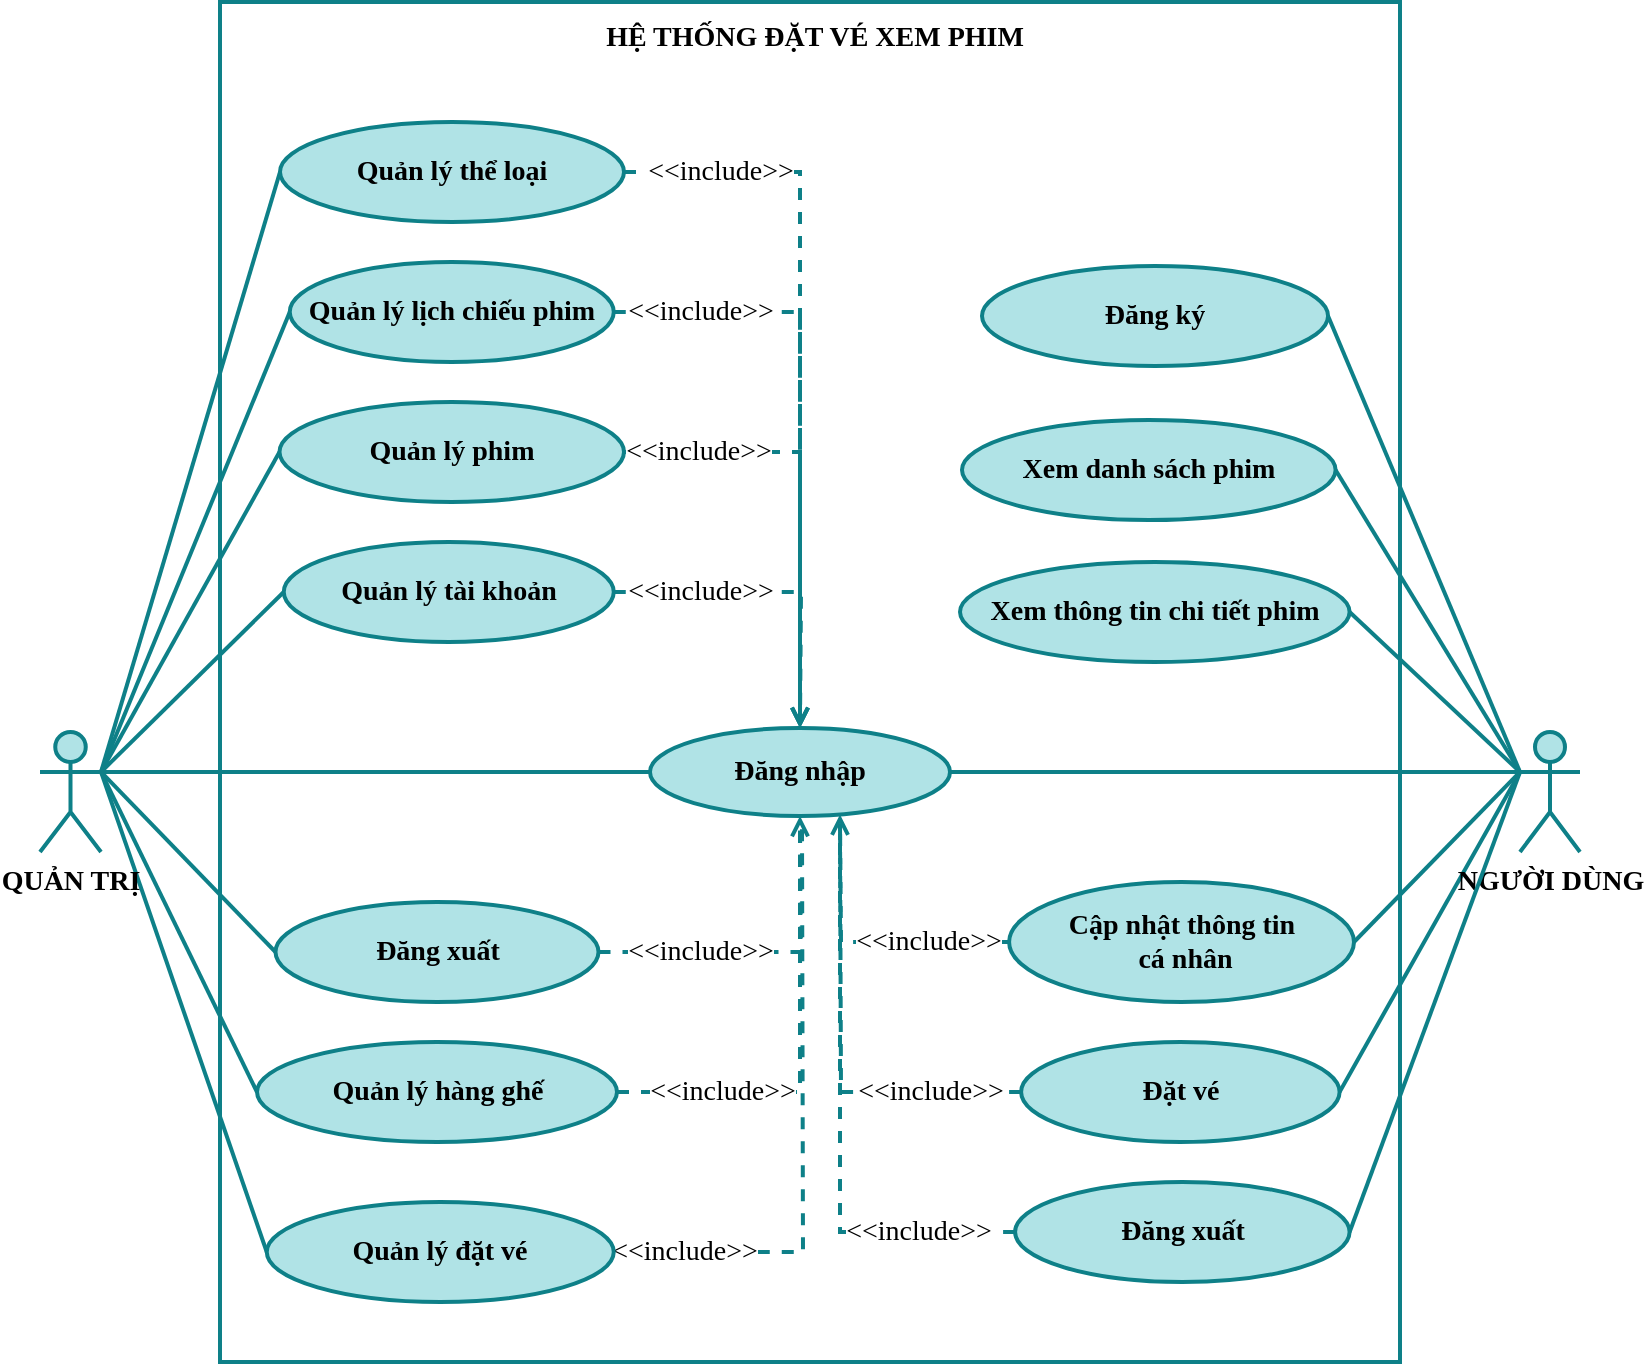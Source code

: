 <mxfile version="24.7.5" pages="9">
  <diagram name="Tổng quát" id="bXhaMF1UyFTe2ky1WI66">
    <mxGraphModel grid="1" page="1" gridSize="10" guides="1" tooltips="1" connect="1" arrows="1" fold="1" pageScale="1" pageWidth="827" pageHeight="1169" math="0" shadow="0">
      <root>
        <mxCell id="0" />
        <mxCell id="1" parent="0" />
        <mxCell id="pfNnt6lGvw1NhXSHuECi-1" value="" style="rounded=0;whiteSpace=wrap;html=1;fontStyle=1;fontSize=14;strokeWidth=2;fontFamily=Times New Roman;labelBackgroundColor=#D4E1F5;fillColor=default;strokeColor=#0e8088;" vertex="1" parent="1">
          <mxGeometry x="250" y="190" width="590" height="680" as="geometry" />
        </mxCell>
        <mxCell id="pfNnt6lGvw1NhXSHuECi-2" style="rounded=0;orthogonalLoop=1;jettySize=auto;html=1;exitX=0;exitY=0.333;exitDx=0;exitDy=0;exitPerimeter=0;entryX=1;entryY=0.5;entryDx=0;entryDy=0;labelBackgroundColor=#D4E1F5;endArrow=none;endFill=0;elbow=vertical;strokeWidth=2;fontFamily=Times New Roman;fontSize=14;fillColor=#b0e3e6;strokeColor=#0e8088;" edge="1" parent="1" source="pfNnt6lGvw1NhXSHuECi-4" target="pfNnt6lGvw1NhXSHuECi-19">
          <mxGeometry relative="1" as="geometry" />
        </mxCell>
        <mxCell id="pfNnt6lGvw1NhXSHuECi-3" style="rounded=0;orthogonalLoop=1;jettySize=auto;html=1;exitX=0;exitY=0.333;exitDx=0;exitDy=0;exitPerimeter=0;entryX=1;entryY=0.5;entryDx=0;entryDy=0;strokeWidth=2;fontFamily=Times New Roman;fontSize=14;endArrow=none;endFill=0;fillColor=#b0e3e6;strokeColor=#0e8088;" edge="1" parent="1" source="pfNnt6lGvw1NhXSHuECi-4" target="pfNnt6lGvw1NhXSHuECi-44">
          <mxGeometry relative="1" as="geometry" />
        </mxCell>
        <mxCell id="pfNnt6lGvw1NhXSHuECi-4" value="NGƯỜI DÙNG" style="shape=umlActor;verticalLabelPosition=bottom;verticalAlign=top;html=1;outlineConnect=0;fontStyle=1;shadow=0;strokeWidth=2;fontSize=14;fontFamily=Times New Roman;labelBackgroundColor=none;fillColor=#b0e3e6;strokeColor=#0e8088;" vertex="1" parent="1">
          <mxGeometry x="900" y="555" width="30" height="60" as="geometry" />
        </mxCell>
        <mxCell id="pfNnt6lGvw1NhXSHuECi-5" value="HỆ THỐNG ĐẶT VÉ XEM PHIM" style="text;html=1;align=center;verticalAlign=middle;whiteSpace=wrap;rounded=0;fontSize=14;fontStyle=1;strokeWidth=2;fontFamily=Times New Roman;labelBackgroundColor=default;fillColor=none;strokeColor=none;" vertex="1" parent="1">
          <mxGeometry x="430" y="194" width="235" height="27" as="geometry" />
        </mxCell>
        <mxCell id="pfNnt6lGvw1NhXSHuECi-6" style="rounded=0;orthogonalLoop=1;jettySize=auto;html=1;exitX=0;exitY=0.333;exitDx=0;exitDy=0;exitPerimeter=0;labelBackgroundColor=#D4E1F5;endArrow=none;endFill=0;elbow=vertical;entryX=1;entryY=0.5;entryDx=0;entryDy=0;strokeWidth=2;fontFamily=Times New Roman;fontSize=14;fillColor=#b0e3e6;strokeColor=#0e8088;" edge="1" parent="1" source="pfNnt6lGvw1NhXSHuECi-4" target="pfNnt6lGvw1NhXSHuECi-25">
          <mxGeometry relative="1" as="geometry">
            <mxPoint x="950" y="758" as="sourcePoint" />
          </mxGeometry>
        </mxCell>
        <mxCell id="pfNnt6lGvw1NhXSHuECi-7" style="rounded=0;orthogonalLoop=1;jettySize=auto;html=1;exitX=1;exitY=0.333;exitDx=0;exitDy=0;exitPerimeter=0;labelBackgroundColor=#D4E1F5;endArrow=none;endFill=0;entryX=0;entryY=0.5;entryDx=0;entryDy=0;strokeWidth=2;fontFamily=Times New Roman;fontSize=14;fillColor=#b0e3e6;strokeColor=#0e8088;" edge="1" parent="1" source="pfNnt6lGvw1NhXSHuECi-31" target="pfNnt6lGvw1NhXSHuECi-12">
          <mxGeometry relative="1" as="geometry" />
        </mxCell>
        <mxCell id="pfNnt6lGvw1NhXSHuECi-8" style="rounded=0;orthogonalLoop=1;jettySize=auto;html=1;exitX=1;exitY=0.333;exitDx=0;exitDy=0;exitPerimeter=0;entryX=0;entryY=0.5;entryDx=0;entryDy=0;labelBackgroundColor=#D4E1F5;endArrow=none;endFill=0;strokeWidth=2;fontFamily=Times New Roman;fontSize=14;fillColor=#b0e3e6;strokeColor=#0e8088;" edge="1" parent="1" source="pfNnt6lGvw1NhXSHuECi-31" target="pfNnt6lGvw1NhXSHuECi-14">
          <mxGeometry relative="1" as="geometry" />
        </mxCell>
        <mxCell id="pfNnt6lGvw1NhXSHuECi-9" style="rounded=0;orthogonalLoop=1;jettySize=auto;html=1;exitX=1;exitY=0.333;exitDx=0;exitDy=0;exitPerimeter=0;labelBackgroundColor=#D4E1F5;endArrow=none;endFill=0;entryX=0;entryY=0.5;entryDx=0;entryDy=0;strokeWidth=2;fontFamily=Times New Roman;fontSize=14;fillColor=#b0e3e6;strokeColor=#0e8088;" edge="1" parent="1" source="pfNnt6lGvw1NhXSHuECi-31" target="pfNnt6lGvw1NhXSHuECi-23">
          <mxGeometry relative="1" as="geometry" />
        </mxCell>
        <mxCell id="pfNnt6lGvw1NhXSHuECi-10" style="rounded=0;orthogonalLoop=1;jettySize=auto;html=1;exitX=1;exitY=0.333;exitDx=0;exitDy=0;exitPerimeter=0;entryX=0;entryY=0.5;entryDx=0;entryDy=0;labelBackgroundColor=#D4E1F5;endArrow=none;endFill=0;strokeWidth=2;fontFamily=Times New Roman;fontSize=14;fillColor=#b0e3e6;strokeColor=#0e8088;" edge="1" parent="1" source="pfNnt6lGvw1NhXSHuECi-31" target="pfNnt6lGvw1NhXSHuECi-21">
          <mxGeometry relative="1" as="geometry" />
        </mxCell>
        <mxCell id="pfNnt6lGvw1NhXSHuECi-11" value="&amp;lt;&amp;lt;include&amp;gt;&amp;gt;" style="edgeStyle=orthogonalEdgeStyle;rounded=0;orthogonalLoop=1;jettySize=auto;exitX=1;exitY=0.5;exitDx=0;exitDy=0;dashed=1;labelBackgroundColor=default;endArrow=open;endFill=0;strokeWidth=2;entryX=0.5;entryY=0;entryDx=0;entryDy=0;fontFamily=Times New Roman;fontSize=14;html=1;labelBorderColor=none;fillColor=#b0e3e6;strokeColor=#0e8088;" edge="1" parent="1" source="pfNnt6lGvw1NhXSHuECi-12" target="pfNnt6lGvw1NhXSHuECi-17">
          <mxGeometry x="-0.714" relative="1" as="geometry">
            <mxPoint x="590" y="540" as="targetPoint" />
            <mxPoint as="offset" />
          </mxGeometry>
        </mxCell>
        <mxCell id="pfNnt6lGvw1NhXSHuECi-12" value="Quản lý lịch chiếu phim" style="ellipse;whiteSpace=wrap;html=1;fontStyle=1;fontSize=14;strokeWidth=2;fontFamily=Times New Roman;labelBackgroundColor=none;fillColor=#b0e3e6;strokeColor=#0e8088;" vertex="1" parent="1">
          <mxGeometry x="284.88" y="320" width="162" height="50" as="geometry" />
        </mxCell>
        <mxCell id="pfNnt6lGvw1NhXSHuECi-13" value="&amp;lt;&amp;lt;include&amp;gt;&amp;gt;" style="edgeStyle=orthogonalEdgeStyle;rounded=0;orthogonalLoop=1;jettySize=auto;html=1;exitX=1;exitY=0.5;exitDx=0;exitDy=0;dashed=1;labelBackgroundColor=default;endArrow=open;endFill=0;strokeWidth=2;entryX=0.5;entryY=0;entryDx=0;entryDy=0;fontSize=14;fontFamily=Times New Roman;fillColor=#b0e3e6;strokeColor=#0e8088;" edge="1" parent="1" source="pfNnt6lGvw1NhXSHuECi-14" target="pfNnt6lGvw1NhXSHuECi-17">
          <mxGeometry x="-0.678" relative="1" as="geometry">
            <mxPoint x="590" y="550" as="targetPoint" />
            <mxPoint as="offset" />
          </mxGeometry>
        </mxCell>
        <mxCell id="pfNnt6lGvw1NhXSHuECi-14" value="Quản lý phim" style="ellipse;whiteSpace=wrap;html=1;fontStyle=1;fontSize=14;strokeWidth=2;fontFamily=Times New Roman;labelBackgroundColor=none;fillColor=#b0e3e6;strokeColor=#0e8088;" vertex="1" parent="1">
          <mxGeometry x="279.75" y="390" width="172.25" height="50" as="geometry" />
        </mxCell>
        <mxCell id="pfNnt6lGvw1NhXSHuECi-15" style="rounded=0;orthogonalLoop=1;jettySize=auto;html=1;exitX=1;exitY=0.5;exitDx=0;exitDy=0;entryX=0;entryY=0.333;entryDx=0;entryDy=0;entryPerimeter=0;endArrow=none;endFill=0;elbow=vertical;strokeWidth=2;fontFamily=Times New Roman;fontSize=14;labelBackgroundColor=#D4E1F5;fillColor=#b0e3e6;strokeColor=#0e8088;" edge="1" parent="1" source="pfNnt6lGvw1NhXSHuECi-17" target="pfNnt6lGvw1NhXSHuECi-4">
          <mxGeometry relative="1" as="geometry" />
        </mxCell>
        <mxCell id="pfNnt6lGvw1NhXSHuECi-16" style="rounded=0;orthogonalLoop=1;jettySize=auto;html=1;exitX=0;exitY=0.5;exitDx=0;exitDy=0;entryX=1;entryY=0.333;entryDx=0;entryDy=0;entryPerimeter=0;endArrow=none;endFill=0;strokeWidth=2;fontFamily=Times New Roman;fontSize=14;labelBackgroundColor=#D4E1F5;fillColor=#b0e3e6;strokeColor=#0e8088;" edge="1" parent="1" source="pfNnt6lGvw1NhXSHuECi-17" target="pfNnt6lGvw1NhXSHuECi-31">
          <mxGeometry relative="1" as="geometry" />
        </mxCell>
        <mxCell id="pfNnt6lGvw1NhXSHuECi-17" value="Đăng nhập" style="ellipse;whiteSpace=wrap;html=1;fontStyle=1;fontSize=14;strokeWidth=2;fontFamily=Times New Roman;labelBackgroundColor=none;fillColor=#b0e3e6;strokeColor=#0e8088;" vertex="1" parent="1">
          <mxGeometry x="465" y="553" width="150" height="44" as="geometry" />
        </mxCell>
        <mxCell id="pfNnt6lGvw1NhXSHuECi-18" value="&amp;lt;&amp;lt;include&amp;gt;&amp;gt;" style="edgeStyle=orthogonalEdgeStyle;rounded=0;orthogonalLoop=1;jettySize=auto;html=1;exitX=0;exitY=0.5;exitDx=0;exitDy=0;strokeWidth=2;endArrow=none;endFill=0;dashed=1;fontFamily=Times New Roman;fontSize=14;labelBackgroundColor=default;fillColor=#b0e3e6;strokeColor=#0e8088;" edge="1" parent="1" source="pfNnt6lGvw1NhXSHuECi-19">
          <mxGeometry x="-0.433" relative="1" as="geometry">
            <mxPoint x="560" y="600" as="targetPoint" />
            <mxPoint as="offset" />
          </mxGeometry>
        </mxCell>
        <mxCell id="pfNnt6lGvw1NhXSHuECi-19" value="Cập nhật thông tin&lt;div&gt;&amp;nbsp;cá nhân&lt;/div&gt;" style="ellipse;whiteSpace=wrap;html=1;fontStyle=1;fontSize=14;strokeWidth=2;fontFamily=Times New Roman;labelBackgroundColor=none;fillColor=#b0e3e6;strokeColor=#0e8088;" vertex="1" parent="1">
          <mxGeometry x="644.55" y="630" width="172.45" height="60" as="geometry" />
        </mxCell>
        <mxCell id="pfNnt6lGvw1NhXSHuECi-20" value="&amp;lt;&amp;lt;include&amp;gt;&amp;gt;" style="edgeStyle=orthogonalEdgeStyle;rounded=0;orthogonalLoop=1;jettySize=auto;html=1;exitX=1;exitY=0.5;exitDx=0;exitDy=0;dashed=1;labelBackgroundColor=default;endArrow=open;endFill=0;strokeWidth=2;fontSize=14;fontFamily=Times New Roman;fillColor=#b0e3e6;strokeColor=#0e8088;" edge="1" parent="1" source="pfNnt6lGvw1NhXSHuECi-21" target="pfNnt6lGvw1NhXSHuECi-17">
          <mxGeometry x="-0.551" relative="1" as="geometry">
            <mxPoint x="570" y="594" as="targetPoint" />
            <mxPoint x="1" as="offset" />
          </mxGeometry>
        </mxCell>
        <mxCell id="pfNnt6lGvw1NhXSHuECi-21" value="Quản lý hàng ghế" style="ellipse;whiteSpace=wrap;html=1;fontStyle=1;fontSize=14;strokeWidth=2;fontFamily=Times New Roman;labelBackgroundColor=none;fillColor=#b0e3e6;strokeColor=#0e8088;" vertex="1" parent="1">
          <mxGeometry x="268.5" y="710" width="180" height="50" as="geometry" />
        </mxCell>
        <mxCell id="pfNnt6lGvw1NhXSHuECi-22" value="&amp;lt;&amp;lt;include&amp;gt;&amp;gt;" style="edgeStyle=orthogonalEdgeStyle;rounded=0;orthogonalLoop=1;jettySize=auto;html=1;exitX=1;exitY=0.5;exitDx=0;exitDy=0;dashed=1;labelBackgroundColor=default;endArrow=none;endFill=0;strokeWidth=2;fontSize=14;fontFamily=Times New Roman;fillColor=#b0e3e6;strokeColor=#0e8088;" edge="1" parent="1" source="pfNnt6lGvw1NhXSHuECi-23">
          <mxGeometry x="-0.456" relative="1" as="geometry">
            <mxPoint x="540" y="550" as="targetPoint" />
            <mxPoint as="offset" />
          </mxGeometry>
        </mxCell>
        <mxCell id="pfNnt6lGvw1NhXSHuECi-23" value="Quản lý tài khoản" style="ellipse;whiteSpace=wrap;html=1;fontStyle=1;fontSize=14;strokeWidth=2;fontFamily=Times New Roman;labelBackgroundColor=none;fillColor=#b0e3e6;strokeColor=#0e8088;" vertex="1" parent="1">
          <mxGeometry x="281.88" y="460" width="165" height="50" as="geometry" />
        </mxCell>
        <mxCell id="pfNnt6lGvw1NhXSHuECi-24" value="&amp;lt;&amp;lt;include&amp;gt;&amp;gt;" style="edgeStyle=orthogonalEdgeStyle;rounded=0;orthogonalLoop=1;jettySize=auto;html=1;exitX=0;exitY=0.5;exitDx=0;exitDy=0;dashed=1;labelBackgroundColor=default;endArrow=open;endFill=0;strokeWidth=2;fontSize=14;fontFamily=Times New Roman;fillColor=#b0e3e6;strokeColor=#0e8088;" edge="1" parent="1" source="pfNnt6lGvw1NhXSHuECi-25" target="pfNnt6lGvw1NhXSHuECi-17">
          <mxGeometry x="-0.668" relative="1" as="geometry">
            <mxPoint x="590" y="556" as="targetPoint" />
            <Array as="points">
              <mxPoint x="560" y="805" />
            </Array>
            <mxPoint as="offset" />
          </mxGeometry>
        </mxCell>
        <mxCell id="pfNnt6lGvw1NhXSHuECi-25" value="Đăng xuất" style="ellipse;whiteSpace=wrap;html=1;fontStyle=1;fontSize=14;strokeWidth=2;fontFamily=Times New Roman;labelBackgroundColor=none;fillColor=#b0e3e6;strokeColor=#0e8088;" vertex="1" parent="1">
          <mxGeometry x="647.55" y="780" width="167.25" height="50" as="geometry" />
        </mxCell>
        <mxCell id="pfNnt6lGvw1NhXSHuECi-26" value="&amp;lt;&amp;lt;include&amp;gt;&amp;gt;" style="edgeStyle=orthogonalEdgeStyle;rounded=0;orthogonalLoop=1;jettySize=auto;html=1;exitX=1;exitY=0.5;exitDx=0;exitDy=0;entryX=0.5;entryY=0;entryDx=0;entryDy=0;labelBackgroundColor=default;labelBorderColor=none;fontFamily=Times New Roman;fontSize=14;fontColor=default;endArrow=open;endFill=0;strokeWidth=2;dashed=1;fillColor=#b0e3e6;strokeColor=#0e8088;" edge="1" parent="1" source="pfNnt6lGvw1NhXSHuECi-27" target="pfNnt6lGvw1NhXSHuECi-17">
          <mxGeometry x="-0.737" relative="1" as="geometry">
            <mxPoint as="offset" />
          </mxGeometry>
        </mxCell>
        <mxCell id="pfNnt6lGvw1NhXSHuECi-27" value="Quản lý thể loại" style="ellipse;whiteSpace=wrap;html=1;fontStyle=1;fontSize=14;strokeWidth=2;fontFamily=Times New Roman;labelBackgroundColor=none;fillColor=#b0e3e6;strokeColor=#0e8088;" vertex="1" parent="1">
          <mxGeometry x="280" y="250" width="172" height="50" as="geometry" />
        </mxCell>
        <mxCell id="pfNnt6lGvw1NhXSHuECi-28" style="rounded=0;orthogonalLoop=1;jettySize=auto;html=1;exitX=1;exitY=0.333;exitDx=0;exitDy=0;exitPerimeter=0;entryX=0;entryY=0.5;entryDx=0;entryDy=0;strokeWidth=2;endArrow=none;endFill=0;fillColor=#b0e3e6;strokeColor=#0e8088;" edge="1" parent="1" source="pfNnt6lGvw1NhXSHuECi-31" target="pfNnt6lGvw1NhXSHuECi-34">
          <mxGeometry relative="1" as="geometry" />
        </mxCell>
        <mxCell id="pfNnt6lGvw1NhXSHuECi-30" style="edgeStyle=none;rounded=0;orthogonalLoop=1;jettySize=auto;html=1;exitX=1;exitY=0.333;exitDx=0;exitDy=0;exitPerimeter=0;entryX=0;entryY=0.5;entryDx=0;entryDy=0;strokeWidth=2;fontFamily=Times New Roman;fontSize=14;endArrow=none;endFill=0;fillColor=#b0e3e6;strokeColor=#0e8088;" edge="1" parent="1" source="pfNnt6lGvw1NhXSHuECi-31" target="pfNnt6lGvw1NhXSHuECi-46">
          <mxGeometry relative="1" as="geometry" />
        </mxCell>
        <mxCell id="pfNnt6lGvw1NhXSHuECi-31" value="QUẢN TRỊ" style="shape=umlActor;verticalLabelPosition=bottom;verticalAlign=top;html=1;outlineConnect=0;fontSize=14;fontStyle=1;strokeWidth=2;fontFamily=Times New Roman;labelBackgroundColor=none;fillColor=#b0e3e6;strokeColor=#0e8088;" vertex="1" parent="1">
          <mxGeometry x="160" y="555" width="30.5" height="60" as="geometry" />
        </mxCell>
        <mxCell id="pfNnt6lGvw1NhXSHuECi-32" value="" style="rounded=0;orthogonalLoop=1;jettySize=auto;html=1;exitX=0;exitY=0.5;exitDx=0;exitDy=0;labelBackgroundColor=#D4E1F5;labelBorderColor=none;fontFamily=Times New Roman;fontSize=14;fontColor=default;endArrow=none;endFill=0;strokeWidth=2;entryX=1;entryY=0.333;entryDx=0;entryDy=0;entryPerimeter=0;fillColor=#b0e3e6;strokeColor=#0e8088;" edge="1" parent="1" source="pfNnt6lGvw1NhXSHuECi-27" target="pfNnt6lGvw1NhXSHuECi-31">
          <mxGeometry relative="1" as="geometry">
            <mxPoint x="150" y="580" as="targetPoint" />
            <mxPoint x="272.5" y="355" as="sourcePoint" />
          </mxGeometry>
        </mxCell>
        <mxCell id="pfNnt6lGvw1NhXSHuECi-33" value="&amp;lt;&amp;lt;include&amp;gt;&amp;gt;" style="edgeStyle=orthogonalEdgeStyle;rounded=0;orthogonalLoop=1;jettySize=auto;html=1;exitX=1;exitY=0.5;exitDx=0;exitDy=0;endArrow=none;endFill=0;strokeWidth=2;dashed=1;fontSize=14;fontFamily=Times New Roman;labelBackgroundColor=default;fillColor=#b0e3e6;strokeColor=#0e8088;" edge="1" parent="1" source="pfNnt6lGvw1NhXSHuECi-34">
          <mxGeometry x="-0.388" relative="1" as="geometry">
            <mxPoint x="540" y="600" as="targetPoint" />
            <mxPoint as="offset" />
          </mxGeometry>
        </mxCell>
        <mxCell id="pfNnt6lGvw1NhXSHuECi-34" value="Đăng xuất" style="ellipse;whiteSpace=wrap;html=1;fontStyle=1;fontSize=14;strokeWidth=2;fontFamily=Times New Roman;labelBackgroundColor=none;fillColor=#b0e3e6;strokeColor=#0e8088;" vertex="1" parent="1">
          <mxGeometry x="277.75" y="640" width="161.5" height="50" as="geometry" />
        </mxCell>
        <mxCell id="pfNnt6lGvw1NhXSHuECi-37" style="edgeStyle=none;rounded=0;orthogonalLoop=1;jettySize=auto;html=1;exitX=1;exitY=0.5;exitDx=0;exitDy=0;entryX=0;entryY=0.333;entryDx=0;entryDy=0;entryPerimeter=0;endArrow=none;endFill=0;strokeWidth=2;fillColor=#b0e3e6;strokeColor=#0e8088;" edge="1" parent="1" source="pfNnt6lGvw1NhXSHuECi-38" target="pfNnt6lGvw1NhXSHuECi-4">
          <mxGeometry relative="1" as="geometry" />
        </mxCell>
        <mxCell id="pfNnt6lGvw1NhXSHuECi-38" value="Xem danh sách phim" style="ellipse;whiteSpace=wrap;html=1;fontStyle=1;fontSize=14;strokeWidth=2;fontFamily=Times New Roman;labelBackgroundColor=none;fillColor=#b0e3e6;strokeColor=#0e8088;" vertex="1" parent="1">
          <mxGeometry x="621" y="399" width="186.8" height="50" as="geometry" />
        </mxCell>
        <mxCell id="pfNnt6lGvw1NhXSHuECi-39" style="edgeStyle=none;rounded=0;orthogonalLoop=1;jettySize=auto;html=1;exitX=1;exitY=0.5;exitDx=0;exitDy=0;entryX=0;entryY=0.333;entryDx=0;entryDy=0;entryPerimeter=0;endArrow=none;endFill=0;strokeWidth=2;fillColor=#b0e3e6;strokeColor=#0e8088;" edge="1" parent="1" source="pfNnt6lGvw1NhXSHuECi-40" target="pfNnt6lGvw1NhXSHuECi-4">
          <mxGeometry relative="1" as="geometry" />
        </mxCell>
        <mxCell id="pfNnt6lGvw1NhXSHuECi-40" value="Xem thông tin chi tiết phim" style="ellipse;whiteSpace=wrap;html=1;fontStyle=1;fontSize=14;strokeWidth=2;fontFamily=Times New Roman;labelBackgroundColor=none;fillColor=#b0e3e6;strokeColor=#0e8088;" vertex="1" parent="1">
          <mxGeometry x="620" y="470" width="194.8" height="50" as="geometry" />
        </mxCell>
        <mxCell id="pfNnt6lGvw1NhXSHuECi-41" style="edgeStyle=none;rounded=0;orthogonalLoop=1;jettySize=auto;html=1;exitX=1;exitY=0.5;exitDx=0;exitDy=0;entryX=0;entryY=0.333;entryDx=0;entryDy=0;entryPerimeter=0;endArrow=none;endFill=0;strokeWidth=2;fillColor=#b0e3e6;strokeColor=#0e8088;" edge="1" parent="1" source="pfNnt6lGvw1NhXSHuECi-42" target="pfNnt6lGvw1NhXSHuECi-4">
          <mxGeometry relative="1" as="geometry" />
        </mxCell>
        <mxCell id="pfNnt6lGvw1NhXSHuECi-42" value="Đăng ký" style="ellipse;whiteSpace=wrap;html=1;fontStyle=1;fontSize=14;strokeWidth=2;fontFamily=Times New Roman;labelBackgroundColor=none;fillColor=#b0e3e6;strokeColor=#0e8088;" vertex="1" parent="1">
          <mxGeometry x="631" y="322" width="173.03" height="50" as="geometry" />
        </mxCell>
        <mxCell id="pfNnt6lGvw1NhXSHuECi-43" value="&amp;lt;&amp;lt;include&amp;gt;&amp;gt;" style="edgeStyle=orthogonalEdgeStyle;rounded=0;orthogonalLoop=1;jettySize=auto;html=1;exitX=0;exitY=0.5;exitDx=0;exitDy=0;strokeWidth=2;fillColor=#b0e3e6;strokeColor=#0e8088;dashed=1;fontSize=14;fontFamily=Times New Roman;endArrow=none;endFill=0;" edge="1" parent="1" source="pfNnt6lGvw1NhXSHuECi-44">
          <mxGeometry x="-0.591" relative="1" as="geometry">
            <mxPoint x="560" y="600" as="targetPoint" />
            <mxPoint as="offset" />
          </mxGeometry>
        </mxCell>
        <mxCell id="pfNnt6lGvw1NhXSHuECi-44" value="Đặt vé" style="ellipse;whiteSpace=wrap;html=1;fontStyle=1;fontSize=14;strokeWidth=2;fontFamily=Times New Roman;labelBackgroundColor=none;fillColor=#b0e3e6;strokeColor=#0e8088;" vertex="1" parent="1">
          <mxGeometry x="650.55" y="710" width="159.25" height="50" as="geometry" />
        </mxCell>
        <mxCell id="pfNnt6lGvw1NhXSHuECi-45" value="&amp;lt;&amp;lt;include&amp;gt;&amp;gt;" style="rounded=0;orthogonalLoop=1;jettySize=auto;html=1;exitX=1;exitY=0.5;exitDx=0;exitDy=0;strokeWidth=2;fontFamily=Times New Roman;fontSize=14;endArrow=none;endFill=0;dashed=1;edgeStyle=orthogonalEdgeStyle;fillColor=#b0e3e6;strokeColor=#0e8088;" edge="1" parent="1" source="pfNnt6lGvw1NhXSHuECi-46">
          <mxGeometry x="-0.771" relative="1" as="geometry">
            <mxPoint x="541" y="600" as="targetPoint" />
            <mxPoint x="447.88" y="875" as="sourcePoint" />
            <mxPoint as="offset" />
          </mxGeometry>
        </mxCell>
        <mxCell id="pfNnt6lGvw1NhXSHuECi-46" value="Quản lý đặt vé" style="ellipse;whiteSpace=wrap;html=1;fontStyle=1;fontSize=14;strokeWidth=2;fontFamily=Times New Roman;labelBackgroundColor=none;fillColor=#b0e3e6;strokeColor=#0e8088;" vertex="1" parent="1">
          <mxGeometry x="273.38" y="790" width="173.5" height="50" as="geometry" />
        </mxCell>
      </root>
    </mxGraphModel>
  </diagram>
  <diagram id="U8p3Qe2Ci6k80mKFtYbk" name="Hệ thống">
    <mxGraphModel grid="1" page="1" gridSize="10" guides="1" tooltips="1" connect="1" arrows="1" fold="1" pageScale="1" pageWidth="827" pageHeight="1169" math="0" shadow="0">
      <root>
        <mxCell id="0" />
        <mxCell id="1" parent="0" />
        <mxCell id="uAX4O90ujEZf089Zp10I-1" value="" style="rounded=0;whiteSpace=wrap;html=1;shadow=0;strokeColor=#0e8088;strokeWidth=2;fillColor=default;fontSize=14;fontFamily=Times New Roman;labelBackgroundColor=#D4E1F5;" vertex="1" parent="1">
          <mxGeometry x="590" y="80" width="420" height="380" as="geometry" />
        </mxCell>
        <mxCell id="uAX4O90ujEZf089Zp10I-2" style="rounded=0;orthogonalLoop=1;jettySize=auto;html=1;entryX=0.038;entryY=0.28;entryDx=0;entryDy=0;labelBackgroundColor=#D4E1F5;endArrow=none;endFill=0;strokeColor=#0e8088;fillColor=#b0e3e6;exitX=1;exitY=0.333;exitDx=0;exitDy=0;exitPerimeter=0;fontSize=14;strokeWidth=2;fontFamily=Times New Roman;entryPerimeter=0;" edge="1" parent="1" source="uAX4O90ujEZf089Zp10I-4" target="uAX4O90ujEZf089Zp10I-5">
          <mxGeometry relative="1" as="geometry">
            <mxPoint x="500" y="330" as="sourcePoint" />
          </mxGeometry>
        </mxCell>
        <mxCell id="uAX4O90ujEZf089Zp10I-3" style="edgeStyle=none;rounded=0;orthogonalLoop=1;jettySize=auto;html=1;exitX=1;exitY=0.333;exitDx=0;exitDy=0;exitPerimeter=0;entryX=0.044;entryY=0.3;entryDx=0;entryDy=0;labelBackgroundColor=#D4E1F5;fontSize=14;endArrow=none;endFill=0;fillColor=#b0e3e6;strokeColor=#0e8088;strokeWidth=2;fontFamily=Times New Roman;entryPerimeter=0;" edge="1" parent="1" source="uAX4O90ujEZf089Zp10I-4" target="uAX4O90ujEZf089Zp10I-12">
          <mxGeometry relative="1" as="geometry" />
        </mxCell>
        <mxCell id="uAX4O90ujEZf089Zp10I-4" value="QUẢN TRỊ" style="shape=umlActor;verticalLabelPosition=bottom;verticalAlign=top;html=1;outlineConnect=0;fontStyle=1;fillColor=#b0e3e6;shadow=0;strokeWidth=2;strokeColor=#0e8088;fontSize=14;fontFamily=Times New Roman;labelBackgroundColor=none;" vertex="1" parent="1">
          <mxGeometry x="510" y="240" width="30" height="60" as="geometry" />
        </mxCell>
        <mxCell id="uAX4O90ujEZf089Zp10I-5" value="Đăng nhập" style="ellipse;whiteSpace=wrap;html=1;fontStyle=1;fontSize=14;strokeWidth=2;fillColor=#b0e3e6;strokeColor=#0e8088;fontFamily=Times New Roman;labelBackgroundColor=none;" vertex="1" parent="1">
          <mxGeometry x="710" y="257" width="160" height="50" as="geometry" />
        </mxCell>
        <mxCell id="uAX4O90ujEZf089Zp10I-7" style="rounded=0;orthogonalLoop=1;jettySize=auto;html=1;exitX=0;exitY=0.333;exitDx=0;exitDy=0;exitPerimeter=0;entryX=1;entryY=0.5;entryDx=0;entryDy=0;labelBackgroundColor=#D4E1F5;endArrow=none;endFill=0;strokeColor=#0e8088;strokeWidth=2;fillColor=#b0e3e6;fontSize=14;fontFamily=Times New Roman;" edge="1" parent="1" source="uAX4O90ujEZf089Zp10I-10" target="uAX4O90ujEZf089Zp10I-5">
          <mxGeometry relative="1" as="geometry" />
        </mxCell>
        <mxCell id="uAX4O90ujEZf089Zp10I-8" style="edgeStyle=none;rounded=0;orthogonalLoop=1;jettySize=auto;html=1;entryX=1;entryY=0.5;entryDx=0;entryDy=0;labelBackgroundColor=#D4E1F5;fontSize=14;endArrow=none;endFill=0;fillColor=#b0e3e6;strokeColor=#0e8088;strokeWidth=2;fontFamily=Times New Roman;" edge="1" parent="1" target="uAX4O90ujEZf089Zp10I-13">
          <mxGeometry relative="1" as="geometry">
            <mxPoint x="1050" y="270" as="sourcePoint" />
          </mxGeometry>
        </mxCell>
        <mxCell id="uAX4O90ujEZf089Zp10I-9" style="edgeStyle=none;rounded=0;orthogonalLoop=1;jettySize=auto;html=1;exitX=0;exitY=0.333;exitDx=0;exitDy=0;exitPerimeter=0;entryX=1;entryY=0.5;entryDx=0;entryDy=0;labelBackgroundColor=#D4E1F5;fontSize=14;endArrow=none;endFill=0;fillColor=#b0e3e6;strokeColor=#0e8088;strokeWidth=2;fontFamily=Times New Roman;" edge="1" parent="1" source="uAX4O90ujEZf089Zp10I-10" target="uAX4O90ujEZf089Zp10I-12">
          <mxGeometry relative="1" as="geometry" />
        </mxCell>
        <mxCell id="uAX4O90ujEZf089Zp10I-10" value="NGƯỜI DỦNG" style="shape=umlActor;verticalLabelPosition=bottom;verticalAlign=top;html=1;outlineConnect=0;fontStyle=1;fillColor=#b0e3e6;shadow=0;strokeWidth=2;strokeColor=#0e8088;fontSize=14;fontFamily=Times New Roman;labelBackgroundColor=none;" vertex="1" parent="1">
          <mxGeometry x="1053" y="247" width="30" height="60" as="geometry" />
        </mxCell>
        <mxCell id="uAX4O90ujEZf089Zp10I-11" value="&amp;lt;&amp;lt;extend&amp;gt;&amp;gt;" style="rounded=0;orthogonalLoop=1;jettySize=auto;html=1;exitX=0.5;exitY=0;exitDx=0;exitDy=0;entryX=0.5;entryY=1;entryDx=0;entryDy=0;labelBackgroundColor=default;endArrow=classic;endFill=1;strokeColor=#0e8088;strokeWidth=2;dashed=1;fillColor=#b0e3e6;fontSize=14;fontFamily=Times New Roman;" edge="1" parent="1" source="uAX4O90ujEZf089Zp10I-12" target="uAX4O90ujEZf089Zp10I-5">
          <mxGeometry relative="1" as="geometry" />
        </mxCell>
        <mxCell id="uAX4O90ujEZf089Zp10I-12" value="Đăng xuất" style="ellipse;whiteSpace=wrap;html=1;fontStyle=1;fontSize=14;strokeWidth=2;fillColor=#b0e3e6;strokeColor=#0e8088;fontFamily=Times New Roman;labelBackgroundColor=none;" vertex="1" parent="1">
          <mxGeometry x="710" y="380" width="160" height="50" as="geometry" />
        </mxCell>
        <mxCell id="uAX4O90ujEZf089Zp10I-13" value="Đăng ký" style="ellipse;whiteSpace=wrap;html=1;fontStyle=1;fontSize=14;strokeWidth=2;fillColor=#b0e3e6;strokeColor=#0e8088;fontFamily=Times New Roman;labelBackgroundColor=none;" vertex="1" parent="1">
          <mxGeometry x="710" y="150" width="160" height="50" as="geometry" />
        </mxCell>
        <mxCell id="1yqEb_ZUTG-fVaj4ye_7-1" value="HỆ THỐNG ĐẶT VÉ XEM PHIM" style="text;html=1;align=center;verticalAlign=middle;whiteSpace=wrap;rounded=0;fontSize=14;fontStyle=1;strokeWidth=2;fontFamily=Times New Roman;labelBackgroundColor=default;fillColor=none;strokeColor=none;" vertex="1" parent="1">
          <mxGeometry x="684.5" y="88" width="235" height="27" as="geometry" />
        </mxCell>
      </root>
    </mxGraphModel>
  </diagram>
  <diagram id="-pqAkhFYADP6NkZGrb_1" name="NGƯỜI DÙNG">
    <mxGraphModel grid="1" page="1" gridSize="10" guides="1" tooltips="1" connect="1" arrows="1" fold="1" pageScale="1" pageWidth="827" pageHeight="1169" math="0" shadow="0">
      <root>
        <mxCell id="0" />
        <mxCell id="1" parent="0" />
        <mxCell id="QTk9qp_swWh0jqzRyaC8-1" value="" style="rounded=0;whiteSpace=wrap;html=1;shadow=0;strokeColor=#0e8088;strokeWidth=2;fillColor=default;fontSize=14;labelBackgroundColor=#D4E1F5;fontFamily=Times New Roman;" vertex="1" parent="1">
          <mxGeometry x="610" y="130" width="460" height="410" as="geometry" />
        </mxCell>
        <mxCell id="QTk9qp_swWh0jqzRyaC8-2" style="edgeStyle=none;rounded=0;orthogonalLoop=1;jettySize=auto;html=1;exitX=1;exitY=0.333;exitDx=0;exitDy=0;exitPerimeter=0;entryX=0;entryY=0.5;entryDx=0;entryDy=0;labelBackgroundColor=#D4E1F5;fontSize=14;endArrow=none;endFill=0;fillColor=#b0e3e6;strokeColor=#0e8088;strokeWidth=2;fontFamily=Times New Roman;" edge="1" parent="1" source="QTk9qp_swWh0jqzRyaC8-6" target="QTk9qp_swWh0jqzRyaC8-8">
          <mxGeometry relative="1" as="geometry" />
        </mxCell>
        <mxCell id="QTk9qp_swWh0jqzRyaC8-3" style="edgeStyle=none;rounded=0;orthogonalLoop=1;jettySize=auto;html=1;exitX=1;exitY=0.333;exitDx=0;exitDy=0;exitPerimeter=0;entryX=0;entryY=0.5;entryDx=0;entryDy=0;endArrow=none;endFill=0;strokeWidth=2;fillColor=#b0e3e6;strokeColor=#0e8088;" edge="1" parent="1" source="QTk9qp_swWh0jqzRyaC8-6" target="QTk9qp_swWh0jqzRyaC8-10">
          <mxGeometry relative="1" as="geometry" />
        </mxCell>
        <mxCell id="QTk9qp_swWh0jqzRyaC8-4" style="edgeStyle=none;rounded=0;orthogonalLoop=1;jettySize=auto;html=1;exitX=1;exitY=0.333;exitDx=0;exitDy=0;exitPerimeter=0;entryX=0;entryY=0.5;entryDx=0;entryDy=0;endArrow=none;endFill=0;strokeWidth=2;fillColor=#b0e3e6;strokeColor=#0e8088;" edge="1" parent="1" source="QTk9qp_swWh0jqzRyaC8-6" target="QTk9qp_swWh0jqzRyaC8-9">
          <mxGeometry relative="1" as="geometry" />
        </mxCell>
        <mxCell id="QTk9qp_swWh0jqzRyaC8-5" style="edgeStyle=none;rounded=0;orthogonalLoop=1;jettySize=auto;html=1;exitX=1;exitY=0.333;exitDx=0;exitDy=0;exitPerimeter=0;entryX=0.22;entryY=0.127;entryDx=0;entryDy=0;endArrow=none;endFill=0;strokeWidth=2;fillColor=#b0e3e6;strokeColor=#0e8088;entryPerimeter=0;" edge="1" parent="1" source="QTk9qp_swWh0jqzRyaC8-6" target="QTk9qp_swWh0jqzRyaC8-11">
          <mxGeometry relative="1" as="geometry" />
        </mxCell>
        <mxCell id="QTk9qp_swWh0jqzRyaC8-6" value="NGƯỜI DÙNG" style="shape=umlActor;verticalLabelPosition=bottom;verticalAlign=top;html=1;outlineConnect=0;fontStyle=1;fillColor=#b0e3e6;shadow=0;strokeWidth=2;strokeColor=#0e8088;fontSize=14;labelBackgroundColor=none;fontFamily=Times New Roman;" vertex="1" parent="1">
          <mxGeometry x="520" y="310" width="30" height="60" as="geometry" />
        </mxCell>
        <mxCell id="QTk9qp_swWh0jqzRyaC8-8" value="Xem danh sách phim" style="ellipse;whiteSpace=wrap;html=1;fontStyle=1;fontSize=14;strokeWidth=2;fillColor=#b0e3e6;strokeColor=#0e8088;labelBackgroundColor=none;fontFamily=Times New Roman;" vertex="1" parent="1">
          <mxGeometry x="780.0" y="195" width="200" height="55" as="geometry" />
        </mxCell>
        <mxCell id="QTk9qp_swWh0jqzRyaC8-9" value="Cập nhật thông tin&lt;span style=&quot;background-color: initial;&quot;&gt;&amp;nbsp;cá nhân&lt;/span&gt;" style="ellipse;whiteSpace=wrap;html=1;fontStyle=1;fontSize=14;strokeWidth=2;fillColor=#b0e3e6;strokeColor=#0e8088;labelBackgroundColor=none;fontFamily=Times New Roman;" vertex="1" parent="1">
          <mxGeometry x="850.0" y="380" width="200" height="55" as="geometry" />
        </mxCell>
        <mxCell id="QTk9qp_swWh0jqzRyaC8-10" value="Xem thông tin chi tiết phim" style="ellipse;whiteSpace=wrap;html=1;fontStyle=1;fontSize=14;strokeWidth=2;fillColor=#b0e3e6;strokeColor=#0e8088;labelBackgroundColor=none;fontFamily=Times New Roman;" vertex="1" parent="1">
          <mxGeometry x="710.0" y="290" width="200" height="55" as="geometry" />
        </mxCell>
        <mxCell id="QTk9qp_swWh0jqzRyaC8-11" value="Đặt vé" style="ellipse;whiteSpace=wrap;html=1;fontStyle=1;fontSize=14;strokeWidth=2;fillColor=#b0e3e6;strokeColor=#0e8088;labelBackgroundColor=none;fontFamily=Times New Roman;" vertex="1" parent="1">
          <mxGeometry x="680.0" y="450" width="200" height="55" as="geometry" />
        </mxCell>
        <mxCell id="AyMQ-wVZrfHxH7SJylWc-1" value="HỆ THỐNG ĐẶT VÉ XEM PHIM" style="text;html=1;align=center;verticalAlign=middle;whiteSpace=wrap;rounded=0;fontSize=14;fontStyle=1;strokeWidth=2;fontFamily=Times New Roman;labelBackgroundColor=default;fillColor=none;strokeColor=none;" vertex="1" parent="1">
          <mxGeometry x="730" y="136" width="235" height="27" as="geometry" />
        </mxCell>
      </root>
    </mxGraphModel>
  </diagram>
  <diagram id="PV4RGS_aTfC08kSR-oD_" name="QL thể loại">
    <mxGraphModel grid="1" page="1" gridSize="10" guides="1" tooltips="1" connect="1" arrows="1" fold="1" pageScale="1" pageWidth="827" pageHeight="1169" math="0" shadow="0">
      <root>
        <mxCell id="0" />
        <mxCell id="1" parent="0" />
        <mxCell id="FI1JADNUvoF6WCBy3q9v-1" value="" style="rounded=0;whiteSpace=wrap;html=1;shadow=0;strokeColor=#0e8088;strokeWidth=2;fillColor=default;fontSize=14;fontFamily=Times New Roman;labelBackgroundColor=#D4E1F5;" vertex="1" parent="1">
          <mxGeometry x="590" y="170" width="550" height="340" as="geometry" />
        </mxCell>
        <mxCell id="FI1JADNUvoF6WCBy3q9v-2" value="Quản lý thể loại" style="ellipse;whiteSpace=wrap;html=1;fontStyle=1;fontSize=14;strokeWidth=2;fillColor=#b0e3e6;strokeColor=#0e8088;fontFamily=Times New Roman;labelBackgroundColor=none;" vertex="1" parent="1">
          <mxGeometry x="610" y="329" width="190" height="50" as="geometry" />
        </mxCell>
        <mxCell id="FI1JADNUvoF6WCBy3q9v-4" value="&amp;lt;&amp;lt;extend&amp;gt;&amp;gt;" style="edgeStyle=none;rounded=0;orthogonalLoop=1;jettySize=auto;html=1;exitX=0;exitY=0.5;exitDx=0;exitDy=0;entryX=0.963;entryY=0.32;entryDx=0;entryDy=0;dashed=1;labelBackgroundColor=default;endArrow=classic;endFill=1;strokeColor=#0e8088;strokeWidth=2;fillColor=#b0e3e6;fontSize=14;fontFamily=Times New Roman;entryPerimeter=0;" edge="1" parent="1" source="FI1JADNUvoF6WCBy3q9v-5" target="FI1JADNUvoF6WCBy3q9v-2">
          <mxGeometry relative="1" as="geometry" />
        </mxCell>
        <mxCell id="FI1JADNUvoF6WCBy3q9v-5" value="Thêm thể loại" style="ellipse;whiteSpace=wrap;html=1;fontStyle=1;fontSize=14;strokeWidth=2;fillColor=#b0e3e6;strokeColor=#0e8088;fontFamily=Times New Roman;labelBackgroundColor=none;" vertex="1" parent="1">
          <mxGeometry x="900" y="230" width="180" height="50" as="geometry" />
        </mxCell>
        <mxCell id="FI1JADNUvoF6WCBy3q9v-6" value="&amp;lt;&amp;lt;extend&amp;gt;&amp;gt;" style="edgeStyle=none;rounded=0;orthogonalLoop=1;jettySize=auto;html=1;exitX=0;exitY=0.5;exitDx=0;exitDy=0;dashed=1;labelBackgroundColor=default;endArrow=classic;endFill=1;strokeColor=#0e8088;strokeWidth=2;fillColor=#b0e3e6;fontSize=14;fontFamily=Times New Roman;entryX=1;entryY=0.5;entryDx=0;entryDy=0;" edge="1" parent="1" source="FI1JADNUvoF6WCBy3q9v-7" target="FI1JADNUvoF6WCBy3q9v-2">
          <mxGeometry relative="1" as="geometry">
            <mxPoint x="800" y="350" as="targetPoint" />
          </mxGeometry>
        </mxCell>
        <mxCell id="FI1JADNUvoF6WCBy3q9v-7" value="Cập nhật thể loại" style="ellipse;whiteSpace=wrap;html=1;fontStyle=1;fontSize=14;strokeWidth=2;fillColor=#b0e3e6;strokeColor=#0e8088;fontFamily=Times New Roman;labelBackgroundColor=none;" vertex="1" parent="1">
          <mxGeometry x="920" y="330" width="190" height="50" as="geometry" />
        </mxCell>
        <mxCell id="FI1JADNUvoF6WCBy3q9v-8" style="edgeStyle=none;rounded=0;orthogonalLoop=1;jettySize=auto;html=1;exitX=0.5;exitY=0;exitDx=0;exitDy=0;labelBackgroundColor=none;fontFamily=Times New Roman;fontSize=14;endArrow=block;endFill=1;strokeWidth=2;fillColor=#b0e3e6;strokeColor=#0e8088;" edge="1" parent="1" source="FI1JADNUvoF6WCBy3q9v-5" target="FI1JADNUvoF6WCBy3q9v-5">
          <mxGeometry relative="1" as="geometry" />
        </mxCell>
        <mxCell id="FI1JADNUvoF6WCBy3q9v-9" style="edgeStyle=none;rounded=0;orthogonalLoop=1;jettySize=auto;html=1;exitX=1;exitY=0.333;exitDx=0;exitDy=0;exitPerimeter=0;entryX=0.016;entryY=0.64;entryDx=0;entryDy=0;entryPerimeter=0;labelBackgroundColor=default;fontFamily=Times New Roman;fontSize=14;endArrow=none;endFill=0;strokeColor=#0e8088;strokeWidth=2;fillColor=#b0e3e6;" edge="1" parent="1" source="FI1JADNUvoF6WCBy3q9v-10" target="FI1JADNUvoF6WCBy3q9v-2">
          <mxGeometry relative="1" as="geometry" />
        </mxCell>
        <mxCell id="FI1JADNUvoF6WCBy3q9v-10" value="QUẢN TRỊ" style="shape=umlActor;verticalLabelPosition=bottom;verticalAlign=top;html=1;outlineConnect=0;fontSize=14;strokeWidth=2;fillColor=#b0e3e6;strokeColor=#0e8088;fontStyle=1;fontFamily=Times New Roman;labelBackgroundColor=none;" vertex="1" parent="1">
          <mxGeometry x="500" y="370" width="30" height="60" as="geometry" />
        </mxCell>
        <mxCell id="FI1JADNUvoF6WCBy3q9v-11" value="&amp;lt;&amp;lt;extend&amp;gt;&amp;gt;" style="rounded=0;orthogonalLoop=1;jettySize=auto;html=1;exitX=0;exitY=0.5;exitDx=0;exitDy=0;entryX=0.942;entryY=0.8;entryDx=0;entryDy=0;entryPerimeter=0;dashed=1;labelBackgroundColor=default;fontFamily=Times New Roman;fontSize=14;endArrow=classic;endFill=1;strokeColor=#0e8088;strokeWidth=2;fillColor=#b0e3e6;" edge="1" parent="1" source="FI1JADNUvoF6WCBy3q9v-12" target="FI1JADNUvoF6WCBy3q9v-2">
          <mxGeometry relative="1" as="geometry" />
        </mxCell>
        <mxCell id="FI1JADNUvoF6WCBy3q9v-12" value="Xóa thể loại" style="ellipse;whiteSpace=wrap;html=1;fontStyle=1;fontSize=14;strokeWidth=2;fillColor=#b0e3e6;strokeColor=#0e8088;fontFamily=Times New Roman;labelBackgroundColor=none;" vertex="1" parent="1">
          <mxGeometry x="900" y="430" width="190" height="50" as="geometry" />
        </mxCell>
        <mxCell id="wy96sq3h12DfIqnAsjwT-1" value="HỆ THỐNG ĐẶT VÉ XEM PHIM" style="text;html=1;align=center;verticalAlign=middle;whiteSpace=wrap;rounded=0;fontSize=14;fontStyle=1;strokeWidth=2;fontFamily=Times New Roman;labelBackgroundColor=default;fillColor=none;strokeColor=none;" vertex="1" parent="1">
          <mxGeometry x="758" y="175" width="235" height="27" as="geometry" />
        </mxCell>
      </root>
    </mxGraphModel>
  </diagram>
  <diagram id="MzzoFji7vYsTCIRwK5mZ" name="QL lịch chiếu phim">
    <mxGraphModel grid="1" page="1" gridSize="10" guides="1" tooltips="1" connect="1" arrows="1" fold="1" pageScale="1" pageWidth="827" pageHeight="1169" math="0" shadow="0">
      <root>
        <mxCell id="0" />
        <mxCell id="1" parent="0" />
        <mxCell id="spvS4gV45eAn7lmIheNr-1" value="" style="rounded=0;whiteSpace=wrap;html=1;shadow=0;strokeColor=#0e8088;strokeWidth=2;fillColor=default;fontSize=14;fontFamily=Times New Roman;labelBackgroundColor=#D4E1F5;" vertex="1" parent="1">
          <mxGeometry x="590" y="170" width="550" height="340" as="geometry" />
        </mxCell>
        <mxCell id="spvS4gV45eAn7lmIheNr-2" value="Quản lý lịch chiếu phim" style="ellipse;whiteSpace=wrap;html=1;fontStyle=1;fontSize=14;strokeWidth=2;fillColor=#b0e3e6;strokeColor=#0e8088;fontFamily=Times New Roman;labelBackgroundColor=none;" vertex="1" parent="1">
          <mxGeometry x="610" y="329" width="190" height="50" as="geometry" />
        </mxCell>
        <mxCell id="spvS4gV45eAn7lmIheNr-3" value="&amp;lt;&amp;lt;extend&amp;gt;&amp;gt;" style="edgeStyle=none;rounded=0;orthogonalLoop=1;jettySize=auto;html=1;exitX=0;exitY=0.5;exitDx=0;exitDy=0;entryX=0.963;entryY=0.32;entryDx=0;entryDy=0;dashed=1;labelBackgroundColor=default;endArrow=classic;endFill=1;strokeColor=#0e8088;strokeWidth=2;fillColor=#b0e3e6;fontSize=14;fontFamily=Times New Roman;entryPerimeter=0;" edge="1" parent="1" source="spvS4gV45eAn7lmIheNr-4" target="spvS4gV45eAn7lmIheNr-2">
          <mxGeometry relative="1" as="geometry" />
        </mxCell>
        <mxCell id="spvS4gV45eAn7lmIheNr-4" value="Thêm lịch chiếu&amp;nbsp;phim" style="ellipse;whiteSpace=wrap;html=1;fontStyle=1;fontSize=14;strokeWidth=2;fillColor=#b0e3e6;strokeColor=#0e8088;fontFamily=Times New Roman;labelBackgroundColor=none;" vertex="1" parent="1">
          <mxGeometry x="900" y="230" width="180" height="50" as="geometry" />
        </mxCell>
        <mxCell id="spvS4gV45eAn7lmIheNr-5" value="&amp;lt;&amp;lt;extend&amp;gt;&amp;gt;" style="edgeStyle=none;rounded=0;orthogonalLoop=1;jettySize=auto;html=1;exitX=0;exitY=0.5;exitDx=0;exitDy=0;dashed=1;labelBackgroundColor=default;endArrow=classic;endFill=1;strokeColor=#0e8088;strokeWidth=2;fillColor=#b0e3e6;fontSize=14;fontFamily=Times New Roman;entryX=1;entryY=0.5;entryDx=0;entryDy=0;" edge="1" parent="1" source="spvS4gV45eAn7lmIheNr-6" target="spvS4gV45eAn7lmIheNr-2">
          <mxGeometry relative="1" as="geometry">
            <mxPoint x="800" y="350" as="targetPoint" />
          </mxGeometry>
        </mxCell>
        <mxCell id="spvS4gV45eAn7lmIheNr-6" value="Cập nhật lịch chiếu&amp;nbsp;phim" style="ellipse;whiteSpace=wrap;html=1;fontStyle=1;fontSize=14;strokeWidth=2;fillColor=#b0e3e6;strokeColor=#0e8088;fontFamily=Times New Roman;labelBackgroundColor=none;" vertex="1" parent="1">
          <mxGeometry x="920" y="330" width="190" height="50" as="geometry" />
        </mxCell>
        <mxCell id="spvS4gV45eAn7lmIheNr-7" style="edgeStyle=none;rounded=0;orthogonalLoop=1;jettySize=auto;html=1;exitX=0.5;exitY=0;exitDx=0;exitDy=0;labelBackgroundColor=none;fontFamily=Times New Roman;fontSize=14;endArrow=block;endFill=1;strokeWidth=2;fillColor=#b0e3e6;strokeColor=#0e8088;" edge="1" parent="1" source="spvS4gV45eAn7lmIheNr-4" target="spvS4gV45eAn7lmIheNr-4">
          <mxGeometry relative="1" as="geometry" />
        </mxCell>
        <mxCell id="spvS4gV45eAn7lmIheNr-8" style="edgeStyle=none;rounded=0;orthogonalLoop=1;jettySize=auto;html=1;exitX=1;exitY=0.333;exitDx=0;exitDy=0;exitPerimeter=0;entryX=0.016;entryY=0.64;entryDx=0;entryDy=0;entryPerimeter=0;labelBackgroundColor=default;fontFamily=Times New Roman;fontSize=14;endArrow=none;endFill=0;strokeColor=#0e8088;strokeWidth=2;fillColor=#b0e3e6;" edge="1" parent="1" source="spvS4gV45eAn7lmIheNr-9" target="spvS4gV45eAn7lmIheNr-2">
          <mxGeometry relative="1" as="geometry" />
        </mxCell>
        <mxCell id="spvS4gV45eAn7lmIheNr-9" value="QUẢN TRỊ" style="shape=umlActor;verticalLabelPosition=bottom;verticalAlign=top;html=1;outlineConnect=0;fontSize=14;strokeWidth=2;fillColor=#b0e3e6;strokeColor=#0e8088;fontStyle=1;fontFamily=Times New Roman;labelBackgroundColor=none;" vertex="1" parent="1">
          <mxGeometry x="500" y="370" width="30" height="60" as="geometry" />
        </mxCell>
        <mxCell id="spvS4gV45eAn7lmIheNr-10" value="&amp;lt;&amp;lt;extend&amp;gt;&amp;gt;" style="rounded=0;orthogonalLoop=1;jettySize=auto;html=1;exitX=0;exitY=0.5;exitDx=0;exitDy=0;entryX=0.942;entryY=0.8;entryDx=0;entryDy=0;entryPerimeter=0;dashed=1;labelBackgroundColor=default;fontFamily=Times New Roman;fontSize=14;endArrow=classic;endFill=1;strokeColor=#0e8088;strokeWidth=2;fillColor=#b0e3e6;" edge="1" parent="1" source="spvS4gV45eAn7lmIheNr-11" target="spvS4gV45eAn7lmIheNr-2">
          <mxGeometry relative="1" as="geometry" />
        </mxCell>
        <mxCell id="spvS4gV45eAn7lmIheNr-11" value="Xóa lịch chiếu phim" style="ellipse;whiteSpace=wrap;html=1;fontStyle=1;fontSize=14;strokeWidth=2;fillColor=#b0e3e6;strokeColor=#0e8088;fontFamily=Times New Roman;labelBackgroundColor=none;" vertex="1" parent="1">
          <mxGeometry x="900" y="430" width="190" height="50" as="geometry" />
        </mxCell>
        <mxCell id="spvS4gV45eAn7lmIheNr-12" value="HỆ THỐNG ĐẶT VÉ XEM PHIM" style="text;html=1;align=center;verticalAlign=middle;whiteSpace=wrap;rounded=0;fontSize=14;fontStyle=1;strokeWidth=2;fontFamily=Times New Roman;labelBackgroundColor=default;fillColor=none;strokeColor=none;" vertex="1" parent="1">
          <mxGeometry x="758" y="175" width="235" height="27" as="geometry" />
        </mxCell>
      </root>
    </mxGraphModel>
  </diagram>
  <diagram id="rb233CKbSl7vVjDhdP66" name="QL fim">
    <mxGraphModel grid="1" page="1" gridSize="10" guides="1" tooltips="1" connect="1" arrows="1" fold="1" pageScale="1" pageWidth="827" pageHeight="1169" math="0" shadow="0">
      <root>
        <mxCell id="0" />
        <mxCell id="1" parent="0" />
        <mxCell id="ncg_oKHHD7Ee0oDtQURY-1" value="" style="rounded=0;whiteSpace=wrap;html=1;shadow=0;strokeColor=#0e8088;strokeWidth=2;fillColor=default;fontSize=14;fontFamily=Times New Roman;labelBackgroundColor=#D4E1F5;" vertex="1" parent="1">
          <mxGeometry x="590" y="170" width="550" height="340" as="geometry" />
        </mxCell>
        <mxCell id="ncg_oKHHD7Ee0oDtQURY-2" value="Quản lý phim" style="ellipse;whiteSpace=wrap;html=1;fontStyle=1;fontSize=14;strokeWidth=2;fillColor=#b0e3e6;strokeColor=#0e8088;fontFamily=Times New Roman;labelBackgroundColor=none;" vertex="1" parent="1">
          <mxGeometry x="610" y="329" width="190" height="50" as="geometry" />
        </mxCell>
        <mxCell id="ncg_oKHHD7Ee0oDtQURY-3" value="&amp;lt;&amp;lt;extend&amp;gt;&amp;gt;" style="edgeStyle=none;rounded=0;orthogonalLoop=1;jettySize=auto;html=1;exitX=0;exitY=0.5;exitDx=0;exitDy=0;entryX=0.963;entryY=0.32;entryDx=0;entryDy=0;dashed=1;labelBackgroundColor=default;endArrow=classic;endFill=1;strokeColor=#0e8088;strokeWidth=2;fillColor=#b0e3e6;fontSize=14;fontFamily=Times New Roman;entryPerimeter=0;" edge="1" parent="1" source="ncg_oKHHD7Ee0oDtQURY-4" target="ncg_oKHHD7Ee0oDtQURY-2">
          <mxGeometry relative="1" as="geometry" />
        </mxCell>
        <mxCell id="ncg_oKHHD7Ee0oDtQURY-4" value="Thêm thông tin phim" style="ellipse;whiteSpace=wrap;html=1;fontStyle=1;fontSize=14;strokeWidth=2;fillColor=#b0e3e6;strokeColor=#0e8088;fontFamily=Times New Roman;labelBackgroundColor=none;" vertex="1" parent="1">
          <mxGeometry x="900" y="230" width="180" height="50" as="geometry" />
        </mxCell>
        <mxCell id="ncg_oKHHD7Ee0oDtQURY-5" value="&amp;lt;&amp;lt;extend&amp;gt;&amp;gt;" style="edgeStyle=none;rounded=0;orthogonalLoop=1;jettySize=auto;html=1;exitX=0;exitY=0.5;exitDx=0;exitDy=0;dashed=1;labelBackgroundColor=default;endArrow=classic;endFill=1;strokeColor=#0e8088;strokeWidth=2;fillColor=#b0e3e6;fontSize=14;fontFamily=Times New Roman;entryX=1;entryY=0.5;entryDx=0;entryDy=0;" edge="1" parent="1" source="ncg_oKHHD7Ee0oDtQURY-6" target="ncg_oKHHD7Ee0oDtQURY-2">
          <mxGeometry relative="1" as="geometry">
            <mxPoint x="800" y="350" as="targetPoint" />
          </mxGeometry>
        </mxCell>
        <mxCell id="ncg_oKHHD7Ee0oDtQURY-6" value="Cập nhật thông tin phim" style="ellipse;whiteSpace=wrap;html=1;fontStyle=1;fontSize=14;strokeWidth=2;fillColor=#b0e3e6;strokeColor=#0e8088;fontFamily=Times New Roman;labelBackgroundColor=none;" vertex="1" parent="1">
          <mxGeometry x="920" y="330" width="190" height="50" as="geometry" />
        </mxCell>
        <mxCell id="ncg_oKHHD7Ee0oDtQURY-7" style="edgeStyle=none;rounded=0;orthogonalLoop=1;jettySize=auto;html=1;exitX=0.5;exitY=0;exitDx=0;exitDy=0;labelBackgroundColor=none;fontFamily=Times New Roman;fontSize=14;endArrow=block;endFill=1;strokeWidth=2;fillColor=#b0e3e6;strokeColor=#0e8088;" edge="1" parent="1" source="ncg_oKHHD7Ee0oDtQURY-4" target="ncg_oKHHD7Ee0oDtQURY-4">
          <mxGeometry relative="1" as="geometry" />
        </mxCell>
        <mxCell id="ncg_oKHHD7Ee0oDtQURY-8" style="edgeStyle=none;rounded=0;orthogonalLoop=1;jettySize=auto;html=1;exitX=1;exitY=0.333;exitDx=0;exitDy=0;exitPerimeter=0;entryX=0.016;entryY=0.64;entryDx=0;entryDy=0;entryPerimeter=0;labelBackgroundColor=default;fontFamily=Times New Roman;fontSize=14;endArrow=none;endFill=0;strokeColor=#0e8088;strokeWidth=2;fillColor=#b0e3e6;" edge="1" parent="1" source="ncg_oKHHD7Ee0oDtQURY-9" target="ncg_oKHHD7Ee0oDtQURY-2">
          <mxGeometry relative="1" as="geometry" />
        </mxCell>
        <mxCell id="ncg_oKHHD7Ee0oDtQURY-9" value="QUẢN TRỊ" style="shape=umlActor;verticalLabelPosition=bottom;verticalAlign=top;html=1;outlineConnect=0;fontSize=14;strokeWidth=2;fillColor=#b0e3e6;strokeColor=#0e8088;fontStyle=1;fontFamily=Times New Roman;labelBackgroundColor=none;" vertex="1" parent="1">
          <mxGeometry x="500" y="370" width="30" height="60" as="geometry" />
        </mxCell>
        <mxCell id="ncg_oKHHD7Ee0oDtQURY-10" value="&amp;lt;&amp;lt;extend&amp;gt;&amp;gt;" style="rounded=0;orthogonalLoop=1;jettySize=auto;html=1;exitX=0;exitY=0.5;exitDx=0;exitDy=0;entryX=0.942;entryY=0.8;entryDx=0;entryDy=0;entryPerimeter=0;dashed=1;labelBackgroundColor=default;fontFamily=Times New Roman;fontSize=14;endArrow=classic;endFill=1;strokeColor=#0e8088;strokeWidth=2;fillColor=#b0e3e6;" edge="1" parent="1" source="ncg_oKHHD7Ee0oDtQURY-11" target="ncg_oKHHD7Ee0oDtQURY-2">
          <mxGeometry relative="1" as="geometry" />
        </mxCell>
        <mxCell id="ncg_oKHHD7Ee0oDtQURY-11" value="Xóa phim" style="ellipse;whiteSpace=wrap;html=1;fontStyle=1;fontSize=14;strokeWidth=2;fillColor=#b0e3e6;strokeColor=#0e8088;fontFamily=Times New Roman;labelBackgroundColor=none;" vertex="1" parent="1">
          <mxGeometry x="900" y="430" width="190" height="50" as="geometry" />
        </mxCell>
        <mxCell id="ncg_oKHHD7Ee0oDtQURY-12" value="HỆ THỐNG ĐẶT VÉ XEM PHIM" style="text;html=1;align=center;verticalAlign=middle;whiteSpace=wrap;rounded=0;fontSize=14;fontStyle=1;strokeWidth=2;fontFamily=Times New Roman;labelBackgroundColor=default;fillColor=none;strokeColor=none;" vertex="1" parent="1">
          <mxGeometry x="758" y="175" width="235" height="27" as="geometry" />
        </mxCell>
      </root>
    </mxGraphModel>
  </diagram>
  <diagram id="7MWJ5ZH6oTzY5m4a-8S4" name="QL tài khoản">
    <mxGraphModel grid="1" page="1" gridSize="10" guides="1" tooltips="1" connect="1" arrows="1" fold="1" pageScale="1" pageWidth="827" pageHeight="1169" math="0" shadow="0">
      <root>
        <mxCell id="0" />
        <mxCell id="1" parent="0" />
        <mxCell id="KerGkJ9iyMxYALpUBF0t-1" value="" style="rounded=0;whiteSpace=wrap;html=1;shadow=0;strokeColor=#0e8088;strokeWidth=2;fillColor=default;fontSize=14;fontFamily=Times New Roman;labelBackgroundColor=#D4E1F5;" vertex="1" parent="1">
          <mxGeometry x="590" y="170" width="550" height="340" as="geometry" />
        </mxCell>
        <mxCell id="KerGkJ9iyMxYALpUBF0t-2" value="Quản lý tài khoản" style="ellipse;whiteSpace=wrap;html=1;fontStyle=1;fontSize=14;strokeWidth=2;fillColor=#b0e3e6;strokeColor=#0e8088;fontFamily=Times New Roman;labelBackgroundColor=none;" vertex="1" parent="1">
          <mxGeometry x="610" y="329" width="190" height="50" as="geometry" />
        </mxCell>
        <mxCell id="KerGkJ9iyMxYALpUBF0t-3" value="&amp;lt;&amp;lt;extend&amp;gt;&amp;gt;" style="edgeStyle=none;rounded=0;orthogonalLoop=1;jettySize=auto;html=1;exitX=0;exitY=0.5;exitDx=0;exitDy=0;entryX=0.963;entryY=0.32;entryDx=0;entryDy=0;dashed=1;labelBackgroundColor=default;endArrow=classic;endFill=1;strokeColor=#0e8088;strokeWidth=2;fillColor=#b0e3e6;fontSize=14;fontFamily=Times New Roman;entryPerimeter=0;" edge="1" parent="1" source="KerGkJ9iyMxYALpUBF0t-4" target="KerGkJ9iyMxYALpUBF0t-2">
          <mxGeometry relative="1" as="geometry" />
        </mxCell>
        <mxCell id="KerGkJ9iyMxYALpUBF0t-4" value="Thêm tài khoản" style="ellipse;whiteSpace=wrap;html=1;fontStyle=1;fontSize=14;strokeWidth=2;fillColor=#b0e3e6;strokeColor=#0e8088;fontFamily=Times New Roman;labelBackgroundColor=none;" vertex="1" parent="1">
          <mxGeometry x="900" y="230" width="180" height="50" as="geometry" />
        </mxCell>
        <mxCell id="KerGkJ9iyMxYALpUBF0t-5" value="&amp;lt;&amp;lt;extend&amp;gt;&amp;gt;" style="edgeStyle=none;rounded=0;orthogonalLoop=1;jettySize=auto;html=1;exitX=0;exitY=0.5;exitDx=0;exitDy=0;dashed=1;labelBackgroundColor=default;endArrow=classic;endFill=1;strokeColor=#0e8088;strokeWidth=2;fillColor=#b0e3e6;fontSize=14;fontFamily=Times New Roman;entryX=1;entryY=0.5;entryDx=0;entryDy=0;" edge="1" parent="1" source="KerGkJ9iyMxYALpUBF0t-6" target="KerGkJ9iyMxYALpUBF0t-2">
          <mxGeometry relative="1" as="geometry">
            <mxPoint x="800" y="350" as="targetPoint" />
          </mxGeometry>
        </mxCell>
        <mxCell id="KerGkJ9iyMxYALpUBF0t-6" value="Cập nhật tài khoản" style="ellipse;whiteSpace=wrap;html=1;fontStyle=1;fontSize=14;strokeWidth=2;fillColor=#b0e3e6;strokeColor=#0e8088;fontFamily=Times New Roman;labelBackgroundColor=none;" vertex="1" parent="1">
          <mxGeometry x="921" y="330" width="190" height="50" as="geometry" />
        </mxCell>
        <mxCell id="KerGkJ9iyMxYALpUBF0t-7" style="edgeStyle=none;rounded=0;orthogonalLoop=1;jettySize=auto;html=1;exitX=0.5;exitY=0;exitDx=0;exitDy=0;labelBackgroundColor=none;fontFamily=Times New Roman;fontSize=14;endArrow=block;endFill=1;strokeWidth=2;fillColor=#b0e3e6;strokeColor=#0e8088;" edge="1" parent="1" source="KerGkJ9iyMxYALpUBF0t-4" target="KerGkJ9iyMxYALpUBF0t-4">
          <mxGeometry relative="1" as="geometry" />
        </mxCell>
        <mxCell id="KerGkJ9iyMxYALpUBF0t-8" style="edgeStyle=none;rounded=0;orthogonalLoop=1;jettySize=auto;html=1;exitX=1;exitY=0.333;exitDx=0;exitDy=0;exitPerimeter=0;entryX=0.016;entryY=0.64;entryDx=0;entryDy=0;entryPerimeter=0;labelBackgroundColor=default;fontFamily=Times New Roman;fontSize=14;endArrow=none;endFill=0;strokeColor=#0e8088;strokeWidth=2;fillColor=#b0e3e6;" edge="1" parent="1" source="KerGkJ9iyMxYALpUBF0t-9" target="KerGkJ9iyMxYALpUBF0t-2">
          <mxGeometry relative="1" as="geometry" />
        </mxCell>
        <mxCell id="KerGkJ9iyMxYALpUBF0t-9" value="QUẢN TRỊ" style="shape=umlActor;verticalLabelPosition=bottom;verticalAlign=top;html=1;outlineConnect=0;fontSize=14;strokeWidth=2;fillColor=#b0e3e6;strokeColor=#0e8088;fontStyle=1;fontFamily=Times New Roman;labelBackgroundColor=none;" vertex="1" parent="1">
          <mxGeometry x="500" y="370" width="30" height="60" as="geometry" />
        </mxCell>
        <mxCell id="KerGkJ9iyMxYALpUBF0t-10" value="&amp;lt;&amp;lt;extend&amp;gt;&amp;gt;" style="rounded=0;orthogonalLoop=1;jettySize=auto;html=1;exitX=0;exitY=0.5;exitDx=0;exitDy=0;entryX=0.942;entryY=0.8;entryDx=0;entryDy=0;entryPerimeter=0;dashed=1;labelBackgroundColor=default;fontFamily=Times New Roman;fontSize=14;endArrow=classic;endFill=1;strokeColor=#0e8088;strokeWidth=2;fillColor=#b0e3e6;" edge="1" parent="1" source="KerGkJ9iyMxYALpUBF0t-11" target="KerGkJ9iyMxYALpUBF0t-2">
          <mxGeometry relative="1" as="geometry" />
        </mxCell>
        <mxCell id="KerGkJ9iyMxYALpUBF0t-11" value="Xóa tài khoản" style="ellipse;whiteSpace=wrap;html=1;fontStyle=1;fontSize=14;strokeWidth=2;fillColor=#b0e3e6;strokeColor=#0e8088;fontFamily=Times New Roman;labelBackgroundColor=none;" vertex="1" parent="1">
          <mxGeometry x="900" y="430" width="190" height="50" as="geometry" />
        </mxCell>
        <mxCell id="KerGkJ9iyMxYALpUBF0t-12" value="HỆ THỐNG ĐẶT VÉ XEM PHIM" style="text;html=1;align=center;verticalAlign=middle;whiteSpace=wrap;rounded=0;fontSize=14;fontStyle=1;strokeWidth=2;fontFamily=Times New Roman;labelBackgroundColor=default;fillColor=none;strokeColor=none;" vertex="1" parent="1">
          <mxGeometry x="758" y="175" width="235" height="27" as="geometry" />
        </mxCell>
      </root>
    </mxGraphModel>
  </diagram>
  <diagram id="Ck8mfzE_0LrhZ4iDjEGH" name="QL hàng ghế">
    <mxGraphModel grid="1" page="1" gridSize="10" guides="1" tooltips="1" connect="1" arrows="1" fold="1" pageScale="1" pageWidth="827" pageHeight="1169" math="0" shadow="0">
      <root>
        <mxCell id="0" />
        <mxCell id="1" parent="0" />
        <mxCell id="0YCGYpltJHLxuhrS25IS-1" value="" style="rounded=0;whiteSpace=wrap;html=1;shadow=0;strokeColor=#0e8088;strokeWidth=2;fillColor=default;fontSize=14;fontFamily=Times New Roman;labelBackgroundColor=#D4E1F5;" vertex="1" parent="1">
          <mxGeometry x="590" y="170" width="550" height="340" as="geometry" />
        </mxCell>
        <mxCell id="0YCGYpltJHLxuhrS25IS-2" value="Quản lý hàng ghế - số ghế" style="ellipse;whiteSpace=wrap;html=1;fontStyle=1;fontSize=14;strokeWidth=2;fillColor=#b0e3e6;strokeColor=#0e8088;fontFamily=Times New Roman;labelBackgroundColor=none;" vertex="1" parent="1">
          <mxGeometry x="610" y="329" width="190" height="50" as="geometry" />
        </mxCell>
        <mxCell id="0YCGYpltJHLxuhrS25IS-3" value="&amp;lt;&amp;lt;extend&amp;gt;&amp;gt;" style="edgeStyle=none;rounded=0;orthogonalLoop=1;jettySize=auto;html=1;exitX=0;exitY=0.5;exitDx=0;exitDy=0;entryX=0.963;entryY=0.32;entryDx=0;entryDy=0;dashed=1;labelBackgroundColor=default;endArrow=classic;endFill=1;strokeColor=#0e8088;strokeWidth=2;fillColor=#b0e3e6;fontSize=14;fontFamily=Times New Roman;entryPerimeter=0;" edge="1" parent="1" source="0YCGYpltJHLxuhrS25IS-4" target="0YCGYpltJHLxuhrS25IS-2">
          <mxGeometry relative="1" as="geometry" />
        </mxCell>
        <mxCell id="0YCGYpltJHLxuhrS25IS-4" value="Thêm hàng ghế - số ghế" style="ellipse;whiteSpace=wrap;html=1;fontStyle=1;fontSize=14;strokeWidth=2;fillColor=#b0e3e6;strokeColor=#0e8088;fontFamily=Times New Roman;labelBackgroundColor=none;" vertex="1" parent="1">
          <mxGeometry x="900" y="230" width="180" height="50" as="geometry" />
        </mxCell>
        <mxCell id="0YCGYpltJHLxuhrS25IS-5" value="&amp;lt;&amp;lt;extend&amp;gt;&amp;gt;" style="edgeStyle=none;rounded=0;orthogonalLoop=1;jettySize=auto;html=1;exitX=0;exitY=0.5;exitDx=0;exitDy=0;dashed=1;labelBackgroundColor=default;endArrow=classic;endFill=1;strokeColor=#0e8088;strokeWidth=2;fillColor=#b0e3e6;fontSize=14;fontFamily=Times New Roman;entryX=1;entryY=0.5;entryDx=0;entryDy=0;" edge="1" parent="1" source="0YCGYpltJHLxuhrS25IS-6" target="0YCGYpltJHLxuhrS25IS-2">
          <mxGeometry relative="1" as="geometry">
            <mxPoint x="800" y="350" as="targetPoint" />
          </mxGeometry>
        </mxCell>
        <mxCell id="0YCGYpltJHLxuhrS25IS-6" value="Cập nhật hàng ghế - số ghế" style="ellipse;whiteSpace=wrap;html=1;fontStyle=1;fontSize=14;strokeWidth=2;fillColor=#b0e3e6;strokeColor=#0e8088;fontFamily=Times New Roman;labelBackgroundColor=none;" vertex="1" parent="1">
          <mxGeometry x="921" y="330" width="190" height="50" as="geometry" />
        </mxCell>
        <mxCell id="0YCGYpltJHLxuhrS25IS-7" style="edgeStyle=none;rounded=0;orthogonalLoop=1;jettySize=auto;html=1;exitX=0.5;exitY=0;exitDx=0;exitDy=0;labelBackgroundColor=none;fontFamily=Times New Roman;fontSize=14;endArrow=block;endFill=1;strokeWidth=2;fillColor=#b0e3e6;strokeColor=#0e8088;" edge="1" parent="1" source="0YCGYpltJHLxuhrS25IS-4" target="0YCGYpltJHLxuhrS25IS-4">
          <mxGeometry relative="1" as="geometry" />
        </mxCell>
        <mxCell id="0YCGYpltJHLxuhrS25IS-8" style="edgeStyle=none;rounded=0;orthogonalLoop=1;jettySize=auto;html=1;exitX=1;exitY=0.333;exitDx=0;exitDy=0;exitPerimeter=0;entryX=0.016;entryY=0.64;entryDx=0;entryDy=0;entryPerimeter=0;labelBackgroundColor=default;fontFamily=Times New Roman;fontSize=14;endArrow=none;endFill=0;strokeColor=#0e8088;strokeWidth=2;fillColor=#b0e3e6;" edge="1" parent="1" source="0YCGYpltJHLxuhrS25IS-9" target="0YCGYpltJHLxuhrS25IS-2">
          <mxGeometry relative="1" as="geometry" />
        </mxCell>
        <mxCell id="0YCGYpltJHLxuhrS25IS-9" value="QUẢN TRỊ" style="shape=umlActor;verticalLabelPosition=bottom;verticalAlign=top;html=1;outlineConnect=0;fontSize=14;strokeWidth=2;fillColor=#b0e3e6;strokeColor=#0e8088;fontStyle=1;fontFamily=Times New Roman;labelBackgroundColor=none;" vertex="1" parent="1">
          <mxGeometry x="500" y="370" width="30" height="60" as="geometry" />
        </mxCell>
        <mxCell id="0YCGYpltJHLxuhrS25IS-10" value="&amp;lt;&amp;lt;extend&amp;gt;&amp;gt;" style="rounded=0;orthogonalLoop=1;jettySize=auto;html=1;exitX=0;exitY=0.5;exitDx=0;exitDy=0;entryX=0.942;entryY=0.8;entryDx=0;entryDy=0;entryPerimeter=0;dashed=1;labelBackgroundColor=default;fontFamily=Times New Roman;fontSize=14;endArrow=classic;endFill=1;strokeColor=#0e8088;strokeWidth=2;fillColor=#b0e3e6;" edge="1" parent="1" source="0YCGYpltJHLxuhrS25IS-11" target="0YCGYpltJHLxuhrS25IS-2">
          <mxGeometry relative="1" as="geometry" />
        </mxCell>
        <mxCell id="0YCGYpltJHLxuhrS25IS-11" value="Xóa hàng ghế - số ghế" style="ellipse;whiteSpace=wrap;html=1;fontStyle=1;fontSize=14;strokeWidth=2;fillColor=#b0e3e6;strokeColor=#0e8088;fontFamily=Times New Roman;labelBackgroundColor=none;" vertex="1" parent="1">
          <mxGeometry x="900" y="430" width="190" height="50" as="geometry" />
        </mxCell>
        <mxCell id="0YCGYpltJHLxuhrS25IS-12" value="HỆ THỐNG ĐẶT VÉ XEM PHIM" style="text;html=1;align=center;verticalAlign=middle;whiteSpace=wrap;rounded=0;fontSize=14;fontStyle=1;strokeWidth=2;fontFamily=Times New Roman;labelBackgroundColor=default;fillColor=none;strokeColor=none;" vertex="1" parent="1">
          <mxGeometry x="758" y="175" width="235" height="27" as="geometry" />
        </mxCell>
      </root>
    </mxGraphModel>
  </diagram>
  <diagram id="1NoteiEmkyTxOV2tPaiR" name="QL đặt vé">
    <mxGraphModel grid="1" page="1" gridSize="10" guides="1" tooltips="1" connect="1" arrows="1" fold="1" pageScale="1" pageWidth="827" pageHeight="1169" math="0" shadow="0">
      <root>
        <mxCell id="0" />
        <mxCell id="1" parent="0" />
        <mxCell id="ncdK2w-ouEtl_ud54kzz-1" value="" style="rounded=0;whiteSpace=wrap;html=1;shadow=0;strokeColor=#0e8088;strokeWidth=2;fillColor=default;fontSize=14;fontFamily=Times New Roman;labelBackgroundColor=#D4E1F5;" vertex="1" parent="1">
          <mxGeometry x="610" y="170" width="520" height="300" as="geometry" />
        </mxCell>
        <mxCell id="ncdK2w-ouEtl_ud54kzz-2" value="Quản lý đặt vé" style="ellipse;whiteSpace=wrap;html=1;fontStyle=1;fontSize=14;strokeWidth=2;fillColor=#b0e3e6;strokeColor=#0e8088;fontFamily=Times New Roman;labelBackgroundColor=none;" vertex="1" parent="1">
          <mxGeometry x="637" y="300" width="190" height="50" as="geometry" />
        </mxCell>
        <mxCell id="ncdK2w-ouEtl_ud54kzz-3" value="&amp;lt;&amp;lt;extend&amp;gt;&amp;gt;" style="edgeStyle=none;rounded=0;orthogonalLoop=1;jettySize=auto;html=1;exitX=0;exitY=0.5;exitDx=0;exitDy=0;entryX=0.963;entryY=0.32;entryDx=0;entryDy=0;dashed=1;labelBackgroundColor=default;endArrow=classic;endFill=1;strokeColor=#0e8088;strokeWidth=2;fillColor=#b0e3e6;fontSize=14;fontFamily=Times New Roman;entryPerimeter=0;" edge="1" parent="1" source="ncdK2w-ouEtl_ud54kzz-4" target="ncdK2w-ouEtl_ud54kzz-2">
          <mxGeometry relative="1" as="geometry" />
        </mxCell>
        <mxCell id="ncdK2w-ouEtl_ud54kzz-4" value="Xem chi tiết vé" style="ellipse;whiteSpace=wrap;html=1;fontStyle=1;fontSize=14;strokeWidth=2;fillColor=#b0e3e6;strokeColor=#0e8088;fontFamily=Times New Roman;labelBackgroundColor=none;" vertex="1" parent="1">
          <mxGeometry x="900" y="230" width="180" height="50" as="geometry" />
        </mxCell>
        <mxCell id="ncdK2w-ouEtl_ud54kzz-7" style="edgeStyle=none;rounded=0;orthogonalLoop=1;jettySize=auto;html=1;exitX=0.5;exitY=0;exitDx=0;exitDy=0;labelBackgroundColor=none;fontFamily=Times New Roman;fontSize=14;endArrow=block;endFill=1;strokeWidth=2;fillColor=#b0e3e6;strokeColor=#0e8088;" edge="1" parent="1" source="ncdK2w-ouEtl_ud54kzz-4" target="ncdK2w-ouEtl_ud54kzz-4">
          <mxGeometry relative="1" as="geometry" />
        </mxCell>
        <mxCell id="ncdK2w-ouEtl_ud54kzz-8" style="edgeStyle=none;rounded=0;orthogonalLoop=1;jettySize=auto;html=1;exitX=1;exitY=0.333;exitDx=0;exitDy=0;exitPerimeter=0;entryX=0.016;entryY=0.64;entryDx=0;entryDy=0;entryPerimeter=0;labelBackgroundColor=default;fontFamily=Times New Roman;fontSize=14;endArrow=none;endFill=0;strokeColor=#0e8088;strokeWidth=2;fillColor=#b0e3e6;" edge="1" parent="1" source="ncdK2w-ouEtl_ud54kzz-9" target="ncdK2w-ouEtl_ud54kzz-2">
          <mxGeometry relative="1" as="geometry" />
        </mxCell>
        <mxCell id="ncdK2w-ouEtl_ud54kzz-9" value="QUẢN TRỊ" style="shape=umlActor;verticalLabelPosition=bottom;verticalAlign=top;html=1;outlineConnect=0;fontSize=14;strokeWidth=2;fillColor=#b0e3e6;strokeColor=#0e8088;fontStyle=1;fontFamily=Times New Roman;labelBackgroundColor=none;" vertex="1" parent="1">
          <mxGeometry x="526" y="340" width="30" height="60" as="geometry" />
        </mxCell>
        <mxCell id="ncdK2w-ouEtl_ud54kzz-10" value="&amp;lt;&amp;lt;extend&amp;gt;&amp;gt;" style="rounded=0;orthogonalLoop=1;jettySize=auto;html=1;exitX=0;exitY=0.5;exitDx=0;exitDy=0;entryX=0.942;entryY=0.8;entryDx=0;entryDy=0;entryPerimeter=0;dashed=1;labelBackgroundColor=default;fontFamily=Times New Roman;fontSize=14;endArrow=classic;endFill=1;strokeColor=#0e8088;strokeWidth=2;fillColor=#b0e3e6;" edge="1" parent="1" source="ncdK2w-ouEtl_ud54kzz-11" target="ncdK2w-ouEtl_ud54kzz-2">
          <mxGeometry relative="1" as="geometry" />
        </mxCell>
        <mxCell id="ncdK2w-ouEtl_ud54kzz-11" value="Hủy đặt vé" style="ellipse;whiteSpace=wrap;html=1;fontStyle=1;fontSize=14;strokeWidth=2;fillColor=#b0e3e6;strokeColor=#0e8088;fontFamily=Times New Roman;labelBackgroundColor=none;" vertex="1" parent="1">
          <mxGeometry x="895" y="370" width="190" height="50" as="geometry" />
        </mxCell>
        <mxCell id="ncdK2w-ouEtl_ud54kzz-12" value="HỆ THỐNG ĐẶT VÉ XEM PHIM" style="text;html=1;align=center;verticalAlign=middle;whiteSpace=wrap;rounded=0;fontSize=14;fontStyle=1;strokeWidth=2;fontFamily=Times New Roman;labelBackgroundColor=default;fillColor=none;strokeColor=none;" vertex="1" parent="1">
          <mxGeometry x="758" y="175" width="235" height="27" as="geometry" />
        </mxCell>
      </root>
    </mxGraphModel>
  </diagram>
</mxfile>
